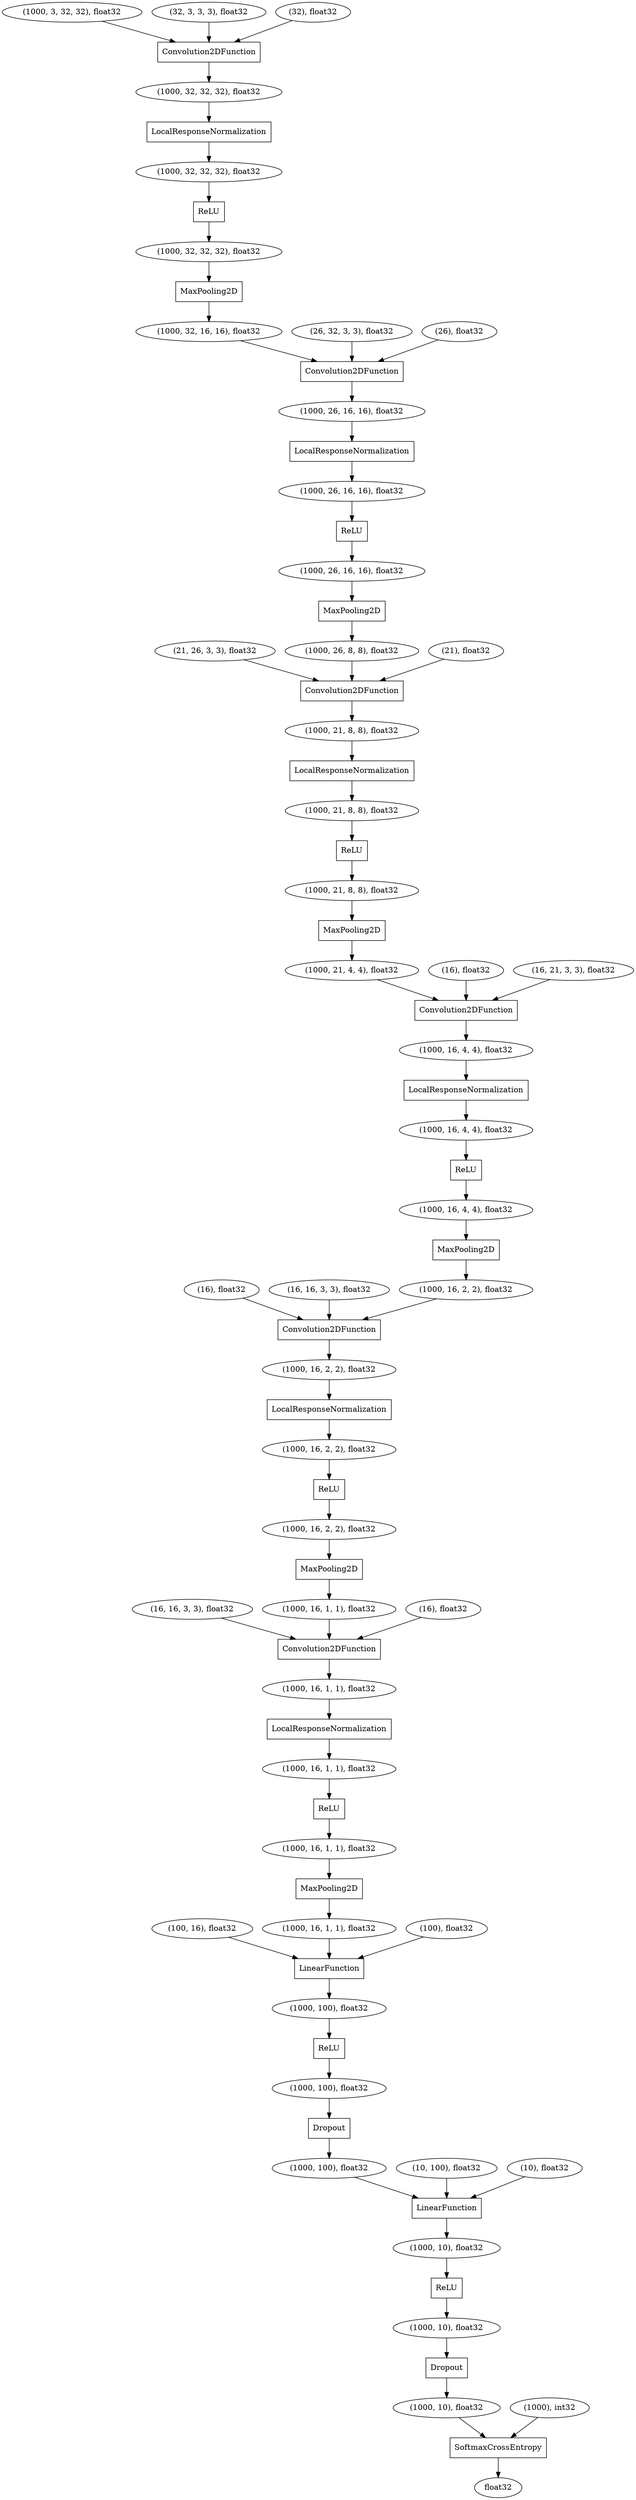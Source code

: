 digraph graphname{140419865552912 [shape="oval",label="(100, 16), float32"];140419865048400 [shape="oval",label="(1000, 21, 4, 4), float32"];140419865086480 [shape="box",label="LocalResponseNormalization"];140419865086032 [shape="oval",label="(1000, 21, 8, 8), float32"];140419865580880 [shape="oval",label="(1000, 16, 4, 4), float32"];140419865581584 [shape="oval",label="(1000, 16, 2, 2), float32"];140419865581904 [shape="oval",label="(1000, 16, 2, 2), float32"];140419864219792 [shape="oval",label="(1000, 10), float32"];140419865086608 [shape="box",label="ReLU"];140419865553104 [shape="oval",label="(10, 100), float32"];140419865583312 [shape="oval",label="(1000, 100), float32"];140419864219920 [shape="box",label="Dropout"];140419865087696 [shape="oval",label="(1000, 32, 32, 32), float32"];140419865086864 [shape="box",label="LocalResponseNormalization"];140419864219984 [shape="oval",label="(1000, 10), float32"];140419865048464 [shape="box",label="Convolution2DFunction"];140419865581776 [shape="box",label="ReLU"];140419865086352 [shape="oval",label="(1000, 26, 16, 16), float32"];140419865087184 [shape="box",label="Convolution2DFunction"];140419865582032 [shape="box",label="MaxPooling2D"];140419865085520 [shape="box",label="Convolution2DFunction"];140419864220176 [shape="oval",label="float32"];140419864220240 [shape="box",label="SoftmaxCrossEntropy"];140419867313680 [shape="oval",label="(16), float32"];140419865582224 [shape="box",label="LocalResponseNormalization"];140419865087504 [shape="oval",label="(1000, 32, 16, 16), float32"];140419866390928 [shape="oval",label="(26, 32, 3, 3), float32"];140419865582288 [shape="box",label="Convolution2DFunction"];140419865552336 [shape="oval",label="(16, 16, 3, 3), float32"];140419865086416 [shape="oval",label="(1000, 26, 16, 16), float32"];140419865085776 [shape="oval",label="(1000, 32, 32, 32), float32"];140419866391120 [shape="oval",label="(21, 26, 3, 3), float32"];140419865086800 [shape="oval",label="(1000, 32, 32, 32), float32"];140419865085328 [shape="box",label="MaxPooling2D"];140419865086096 [shape="box",label="ReLU"];140419865582480 [shape="oval",label="(1000, 16, 1, 1), float32"];140419866390800 [shape="oval",label="(26), float32"];140419865048720 [shape="oval",label="(1000, 16, 4, 4), float32"];140419866183376 [shape="box",label="ReLU"];140419865582672 [shape="box",label="ReLU"];140419865582096 [shape="oval",label="(1000, 16, 1, 1), float32"];140419864747152 [shape="oval",label="(1000), int32"];140419865087248 [shape="oval",label="(1000, 26, 8, 8), float32"];140419866390672 [shape="oval",label="(21), float32"];140419865582800 [shape="oval",label="(1000, 16, 1, 1), float32"];140419865552848 [shape="oval",label="(1000, 3, 32, 32), float32"];140419864219856 [shape="oval",label="(1000, 10), float32"];140419865582864 [shape="box",label="ReLU"];140419865095504 [shape="oval",label="(16, 16, 3, 3), float32"];140419866390608 [shape="oval",label="(32, 3, 3, 3), float32"];140419865582928 [shape="box",label="MaxPooling2D"];140419865581264 [shape="oval",label="(1000, 16, 2, 2), float32"];140419865582992 [shape="oval",label="(1000, 16, 1, 1), float32"];140419865085712 [shape="box",label="MaxPooling2D"];140419866238672 [shape="oval",label="(16), float32"];140419865086544 [shape="box",label="Convolution2DFunction"];140419865583056 [shape="oval",label="(1000, 100), float32"];140419866391440 [shape="oval",label="(32), float32"];140419865552464 [shape="oval",label="(10), float32"];140419865583120 [shape="oval",label="(1000, 100), float32"];140419865087056 [shape="box",label="ReLU"];140419865583184 [shape="box",label="Dropout"];140419865048528 [shape="box",label="LocalResponseNormalization"];140419865581136 [shape="box",label="MaxPooling2D"];140419865085968 [shape="oval",label="(1000, 21, 8, 8), float32"];140419865582160 [shape="oval",label="(1000, 16, 1, 1), float32"];140419865086992 [shape="oval",label="(1000, 21, 8, 8), float32"];140419865552592 [shape="oval",label="(100), float32"];140419865583568 [shape="box",label="LinearFunction"];140419865581328 [shape="box",label="LocalResponseNormalization"];140419865087952 [shape="oval",label="(1000, 26, 16, 16), float32"];140419865581392 [shape="box",label="Convolution2DFunction"];140419865581008 [shape="oval",label="(1000, 16, 4, 4), float32"];140419865581200 [shape="oval",label="(1000, 16, 2, 2), float32"];140419866237392 [shape="oval",label="(16, 21, 3, 3), float32"];140419865583504 [shape="box",label="ReLU"];140419865085456 [shape="box",label="LocalResponseNormalization"];140419865087888 [shape="box",label="MaxPooling2D"];140419864747984 [shape="box",label="LinearFunction"];140419865552208 [shape="oval",label="(16), float32"];140419865085776 -> 140419865085328;140419865048464 -> 140419865048720;140419865086480 -> 140419865087952;140419865582160 -> 140419865582672;140419865581136 -> 140419865581200;140419865582864 -> 140419865583056;140419865086800 -> 140419865087056;140419865582672 -> 140419865582800;140419865581584 -> 140419865581328;140419864219856 -> 140419864219920;140419865086864 -> 140419865086800;140419865553104 -> 140419865583568;140419864220240 -> 140419864220176;140419866391440 -> 140419865086544;140419865581328 -> 140419865581264;140419865581008 -> 140419865581136;140419865552336 -> 140419865582288;140419865582800 -> 140419865582928;140419865086992 -> 140419865087888;140419866237392 -> 140419865048464;140419865582992 -> 140419864747984;140419865552208 -> 140419865582288;140419866390608 -> 140419865086544;140419865095504 -> 140419865581392;140419865087504 -> 140419865085520;140419865048720 -> 140419865048528;140419865085712 -> 140419865087248;140419865582288 -> 140419865582480;140419866391120 -> 140419865087184;140419865583120 -> 140419865582864;140419865087696 -> 140419865086864;140419865581776 -> 140419865581904;140419864747984 -> 140419865583120;140419866390928 -> 140419865085520;140419865552592 -> 140419864747984;140419865582096 -> 140419865582288;140419865552912 -> 140419864747984;140419865582480 -> 140419865582224;140419865583312 -> 140419865583568;140419865086352 -> 140419865085712;140419867313680 -> 140419865581392;140419865086416 -> 140419865086480;140419865580880 -> 140419866183376;140419865085968 -> 140419865086096;140419865048400 -> 140419865048464;140419865087056 -> 140419865085776;140419866238672 -> 140419865048464;140419865583184 -> 140419865583312;140419865048528 -> 140419865580880;140419865583504 -> 140419864219856;140419865087248 -> 140419865087184;140419865552848 -> 140419865086544;140419865085456 -> 140419865085968;140419864219984 -> 140419864220240;140419865086096 -> 140419865086992;140419865087888 -> 140419865048400;140419865086544 -> 140419865087696;140419864747152 -> 140419864220240;140419865581392 -> 140419865581584;140419865583056 -> 140419865583184;140419866390800 -> 140419865085520;140419865086032 -> 140419865085456;140419865582928 -> 140419865582992;140419865086608 -> 140419865086352;140419865581264 -> 140419865581776;140419865582032 -> 140419865582096;140419865583568 -> 140419864219792;140419865087952 -> 140419865086608;140419865087184 -> 140419865086032;140419865581904 -> 140419865582032;140419864219792 -> 140419865583504;140419864219920 -> 140419864219984;140419865085328 -> 140419865087504;140419866390672 -> 140419865087184;140419865581200 -> 140419865581392;140419865582224 -> 140419865582160;140419865085520 -> 140419865086416;140419865552464 -> 140419865583568;140419866183376 -> 140419865581008;}